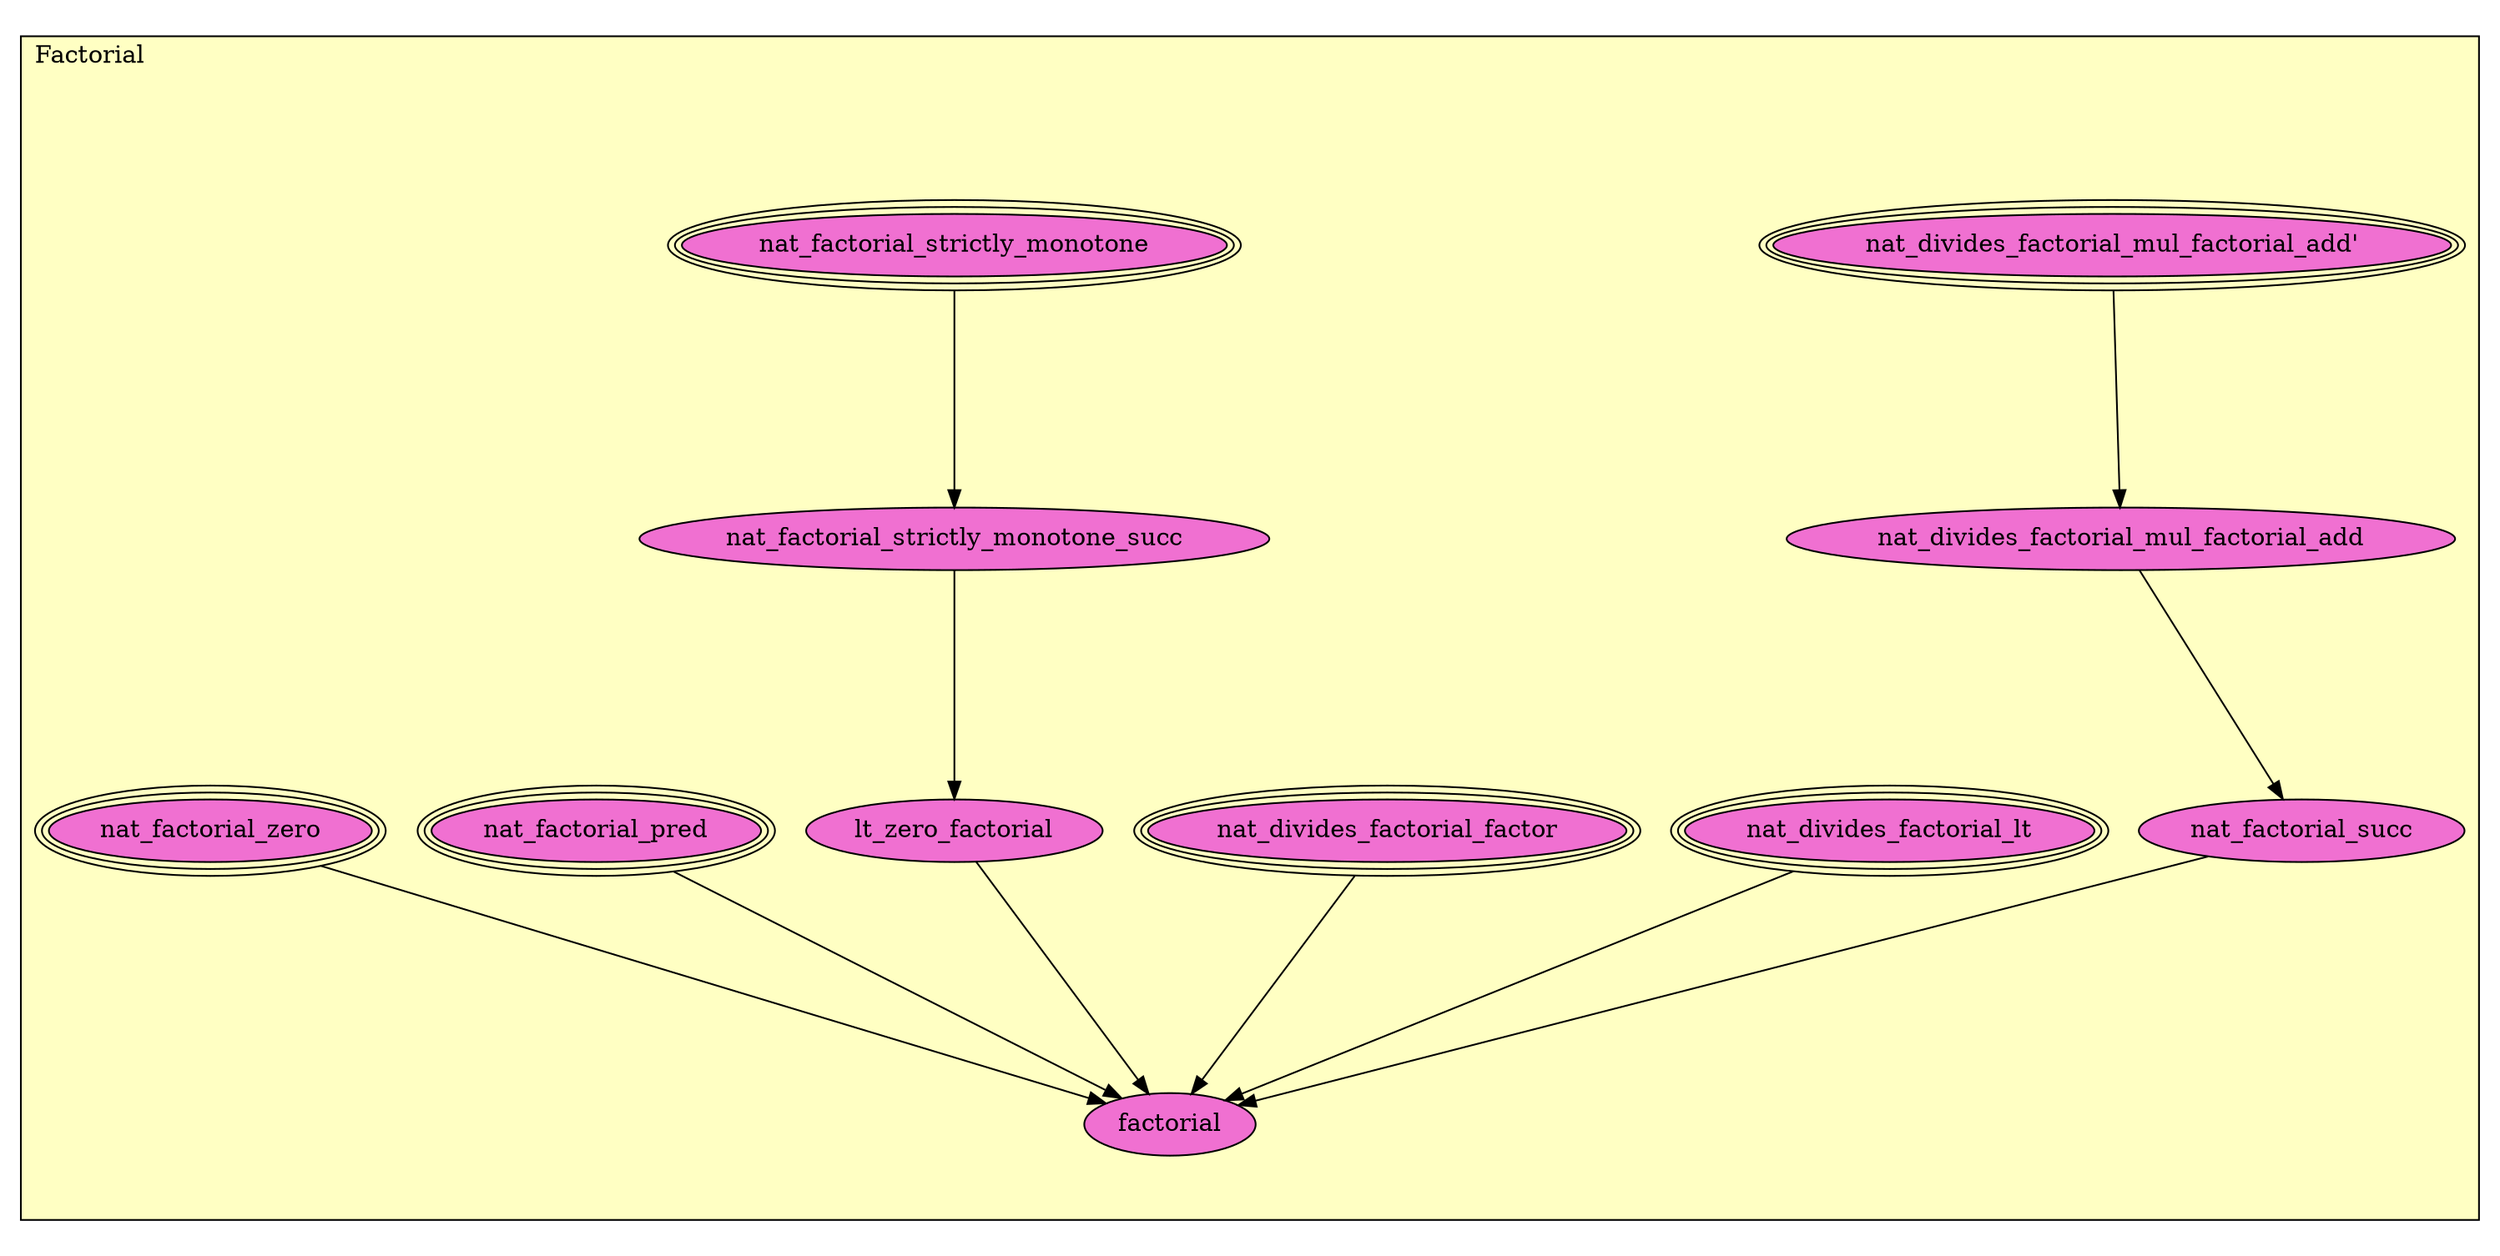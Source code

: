 digraph HoTT_Spaces_Nat_Factorial {
  graph [ratio=0.5]
  node [style=filled]
Factorial_nat_divides_factorial_mul_factorial_add_ [label="nat_divides_factorial_mul_factorial_add'", URL=<Factorial.html#nat_divides_factorial_mul_factorial_add'>, peripheries=3, fillcolor="#F070D1"] ;
Factorial_nat_divides_factorial_mul_factorial_add [label="nat_divides_factorial_mul_factorial_add", URL=<Factorial.html#nat_divides_factorial_mul_factorial_add>, fillcolor="#F070D1"] ;
Factorial_nat_divides_factorial_lt [label="nat_divides_factorial_lt", URL=<Factorial.html#nat_divides_factorial_lt>, peripheries=3, fillcolor="#F070D1"] ;
Factorial_nat_divides_factorial_factor [label="nat_divides_factorial_factor", URL=<Factorial.html#nat_divides_factorial_factor>, peripheries=3, fillcolor="#F070D1"] ;
Factorial_nat_factorial_strictly_monotone [label="nat_factorial_strictly_monotone", URL=<Factorial.html#nat_factorial_strictly_monotone>, peripheries=3, fillcolor="#F070D1"] ;
Factorial_nat_factorial_strictly_monotone_succ [label="nat_factorial_strictly_monotone_succ", URL=<Factorial.html#nat_factorial_strictly_monotone_succ>, fillcolor="#F070D1"] ;
Factorial_lt_zero_factorial [label="lt_zero_factorial", URL=<Factorial.html#lt_zero_factorial>, fillcolor="#F070D1"] ;
Factorial_nat_factorial_pred [label="nat_factorial_pred", URL=<Factorial.html#nat_factorial_pred>, peripheries=3, fillcolor="#F070D1"] ;
Factorial_nat_factorial_succ [label="nat_factorial_succ", URL=<Factorial.html#nat_factorial_succ>, fillcolor="#F070D1"] ;
Factorial_nat_factorial_zero [label="nat_factorial_zero", URL=<Factorial.html#nat_factorial_zero>, peripheries=3, fillcolor="#F070D1"] ;
Factorial_factorial [label="factorial", URL=<Factorial.html#factorial>, fillcolor="#F070D1"] ;
  Factorial_nat_divides_factorial_mul_factorial_add_ -> Factorial_nat_divides_factorial_mul_factorial_add [] ;
  Factorial_nat_divides_factorial_mul_factorial_add -> Factorial_nat_factorial_succ [] ;
  Factorial_nat_divides_factorial_lt -> Factorial_factorial [] ;
  Factorial_nat_divides_factorial_factor -> Factorial_factorial [] ;
  Factorial_nat_factorial_strictly_monotone -> Factorial_nat_factorial_strictly_monotone_succ [] ;
  Factorial_nat_factorial_strictly_monotone_succ -> Factorial_lt_zero_factorial [] ;
  Factorial_lt_zero_factorial -> Factorial_factorial [] ;
  Factorial_nat_factorial_pred -> Factorial_factorial [] ;
  Factorial_nat_factorial_succ -> Factorial_factorial [] ;
  Factorial_nat_factorial_zero -> Factorial_factorial [] ;
subgraph cluster_Factorial { label="Factorial"; fillcolor="#FFFFC3"; labeljust=l; style=filled 
Factorial_factorial; Factorial_nat_factorial_zero; Factorial_nat_factorial_succ; Factorial_nat_factorial_pred; Factorial_lt_zero_factorial; Factorial_nat_factorial_strictly_monotone_succ; Factorial_nat_factorial_strictly_monotone; Factorial_nat_divides_factorial_factor; Factorial_nat_divides_factorial_lt; Factorial_nat_divides_factorial_mul_factorial_add; Factorial_nat_divides_factorial_mul_factorial_add_; };
} /* END */
